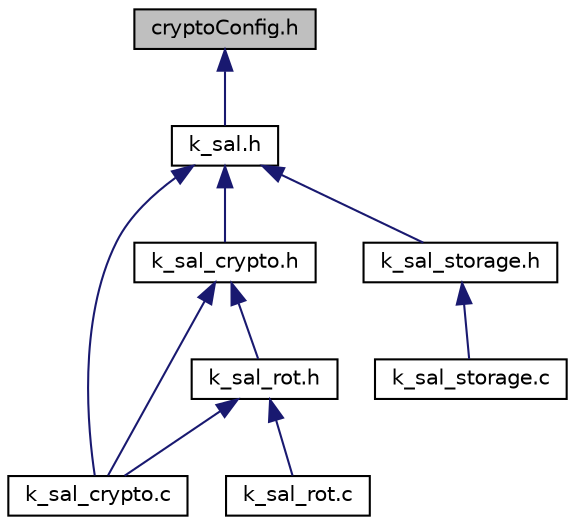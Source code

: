 digraph "cryptoConfig.h"
{
 // LATEX_PDF_SIZE
  edge [fontname="Helvetica",fontsize="10",labelfontname="Helvetica",labelfontsize="10"];
  node [fontname="Helvetica",fontsize="10",shape=record];
  Node1 [label="cryptoConfig.h",height=0.2,width=0.4,color="black", fillcolor="grey75", style="filled", fontcolor="black",tooltip="Crypto config for Generic PSA - PROD."];
  Node1 -> Node2 [dir="back",color="midnightblue",fontsize="10",style="solid",fontname="Helvetica"];
  Node2 [label="k_sal.h",height=0.2,width=0.4,color="black", fillcolor="white", style="filled",URL="$k__sal_8h.html",tooltip="Common sal constants."];
  Node2 -> Node3 [dir="back",color="midnightblue",fontsize="10",style="solid",fontname="Helvetica"];
  Node3 [label="k_sal_crypto.h",height=0.2,width=0.4,color="black", fillcolor="white", style="filled",URL="$k__sal__crypto_8h.html",tooltip="Interface for crypto operation."];
  Node3 -> Node4 [dir="back",color="midnightblue",fontsize="10",style="solid",fontname="Helvetica"];
  Node4 [label="k_sal_rot.h",height=0.2,width=0.4,color="black", fillcolor="white", style="filled",URL="$k__sal__rot_8h.html",tooltip="Interface for RoT operation."];
  Node4 -> Node5 [dir="back",color="midnightblue",fontsize="10",style="solid",fontname="Helvetica"];
  Node5 [label="k_sal_crypto.c",height=0.2,width=0.4,color="black", fillcolor="white", style="filled",URL="$k__sal__crypto_8c.html",tooltip="SAL crypto for Generic PSA."];
  Node4 -> Node6 [dir="back",color="midnightblue",fontsize="10",style="solid",fontname="Helvetica"];
  Node6 [label="k_sal_rot.c",height=0.2,width=0.4,color="black", fillcolor="white", style="filled",URL="$k__sal__rot_8c.html",tooltip="SAL rot for Generic PSA."];
  Node3 -> Node5 [dir="back",color="midnightblue",fontsize="10",style="solid",fontname="Helvetica"];
  Node2 -> Node7 [dir="back",color="midnightblue",fontsize="10",style="solid",fontname="Helvetica"];
  Node7 [label="k_sal_storage.h",height=0.2,width=0.4,color="black", fillcolor="white", style="filled",URL="$k__sal__storage_8h.html",tooltip="Interface for storage operation."];
  Node7 -> Node8 [dir="back",color="midnightblue",fontsize="10",style="solid",fontname="Helvetica"];
  Node8 [label="k_sal_storage.c",height=0.2,width=0.4,color="black", fillcolor="white", style="filled",URL="$k__sal__storage_8c.html",tooltip="SAL storage for Generic PSA."];
  Node2 -> Node5 [dir="back",color="midnightblue",fontsize="10",style="solid",fontname="Helvetica"];
}
